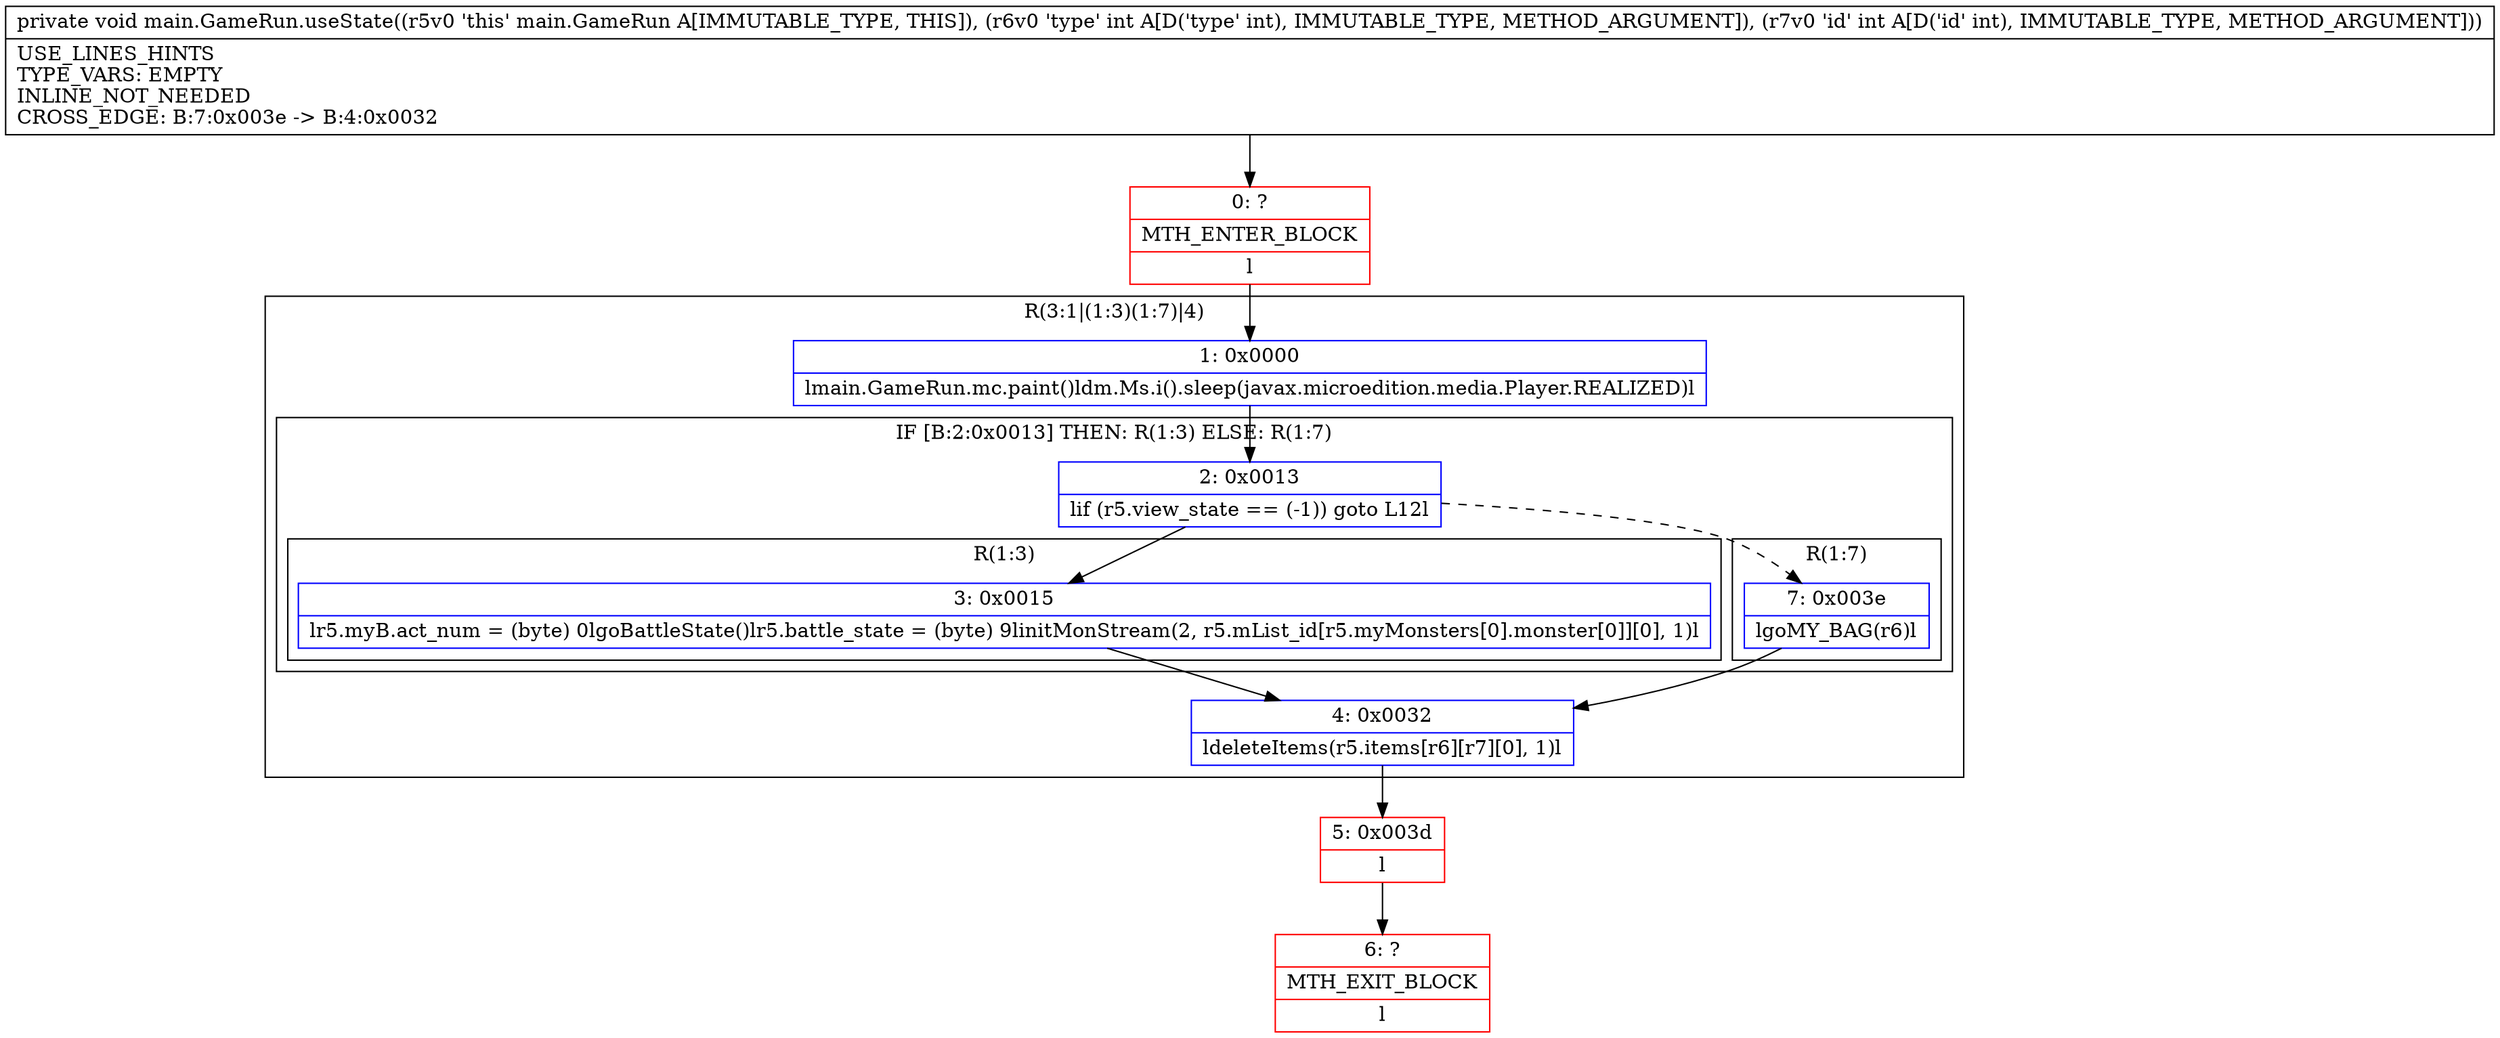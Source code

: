 digraph "CFG formain.GameRun.useState(II)V" {
subgraph cluster_Region_562544739 {
label = "R(3:1|(1:3)(1:7)|4)";
node [shape=record,color=blue];
Node_1 [shape=record,label="{1\:\ 0x0000|lmain.GameRun.mc.paint()ldm.Ms.i().sleep(javax.microedition.media.Player.REALIZED)l}"];
subgraph cluster_IfRegion_1249240788 {
label = "IF [B:2:0x0013] THEN: R(1:3) ELSE: R(1:7)";
node [shape=record,color=blue];
Node_2 [shape=record,label="{2\:\ 0x0013|lif (r5.view_state == (\-1)) goto L12l}"];
subgraph cluster_Region_514773194 {
label = "R(1:3)";
node [shape=record,color=blue];
Node_3 [shape=record,label="{3\:\ 0x0015|lr5.myB.act_num = (byte) 0lgoBattleState()lr5.battle_state = (byte) 9linitMonStream(2, r5.mList_id[r5.myMonsters[0].monster[0]][0], 1)l}"];
}
subgraph cluster_Region_1843330450 {
label = "R(1:7)";
node [shape=record,color=blue];
Node_7 [shape=record,label="{7\:\ 0x003e|lgoMY_BAG(r6)l}"];
}
}
Node_4 [shape=record,label="{4\:\ 0x0032|ldeleteItems(r5.items[r6][r7][0], 1)l}"];
}
Node_0 [shape=record,color=red,label="{0\:\ ?|MTH_ENTER_BLOCK\l|l}"];
Node_5 [shape=record,color=red,label="{5\:\ 0x003d|l}"];
Node_6 [shape=record,color=red,label="{6\:\ ?|MTH_EXIT_BLOCK\l|l}"];
MethodNode[shape=record,label="{private void main.GameRun.useState((r5v0 'this' main.GameRun A[IMMUTABLE_TYPE, THIS]), (r6v0 'type' int A[D('type' int), IMMUTABLE_TYPE, METHOD_ARGUMENT]), (r7v0 'id' int A[D('id' int), IMMUTABLE_TYPE, METHOD_ARGUMENT]))  | USE_LINES_HINTS\lTYPE_VARS: EMPTY\lINLINE_NOT_NEEDED\lCROSS_EDGE: B:7:0x003e \-\> B:4:0x0032\l}"];
MethodNode -> Node_0;
Node_1 -> Node_2;
Node_2 -> Node_3;
Node_2 -> Node_7[style=dashed];
Node_3 -> Node_4;
Node_7 -> Node_4;
Node_4 -> Node_5;
Node_0 -> Node_1;
Node_5 -> Node_6;
}

